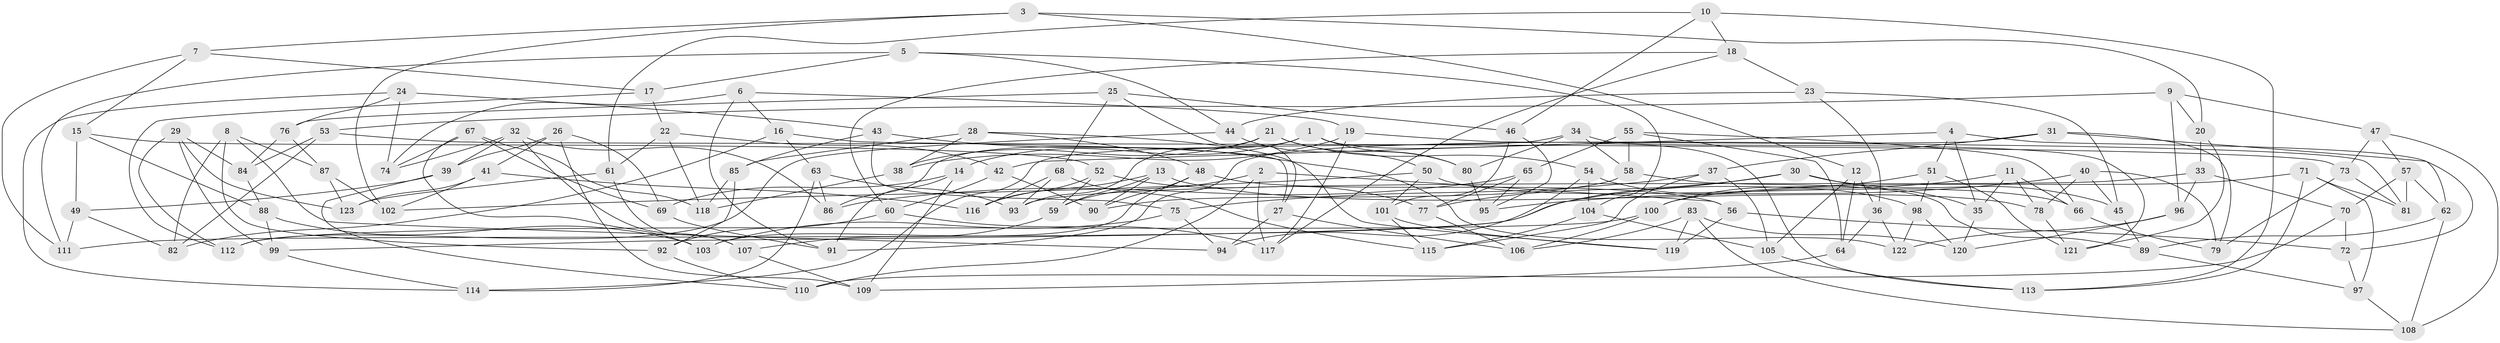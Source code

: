 // coarse degree distribution, {4: 0.7558139534883721, 5: 0.08139534883720931, 3: 0.046511627906976744, 6: 0.05813953488372093, 10: 0.011627906976744186, 8: 0.011627906976744186, 7: 0.023255813953488372, 15: 0.011627906976744186}
// Generated by graph-tools (version 1.1) at 2025/01/03/04/25 22:01:21]
// undirected, 123 vertices, 246 edges
graph export_dot {
graph [start="1"]
  node [color=gray90,style=filled];
  1;
  2;
  3;
  4;
  5;
  6;
  7;
  8;
  9;
  10;
  11;
  12;
  13;
  14;
  15;
  16;
  17;
  18;
  19;
  20;
  21;
  22;
  23;
  24;
  25;
  26;
  27;
  28;
  29;
  30;
  31;
  32;
  33;
  34;
  35;
  36;
  37;
  38;
  39;
  40;
  41;
  42;
  43;
  44;
  45;
  46;
  47;
  48;
  49;
  50;
  51;
  52;
  53;
  54;
  55;
  56;
  57;
  58;
  59;
  60;
  61;
  62;
  63;
  64;
  65;
  66;
  67;
  68;
  69;
  70;
  71;
  72;
  73;
  74;
  75;
  76;
  77;
  78;
  79;
  80;
  81;
  82;
  83;
  84;
  85;
  86;
  87;
  88;
  89;
  90;
  91;
  92;
  93;
  94;
  95;
  96;
  97;
  98;
  99;
  100;
  101;
  102;
  103;
  104;
  105;
  106;
  107;
  108;
  109;
  110;
  111;
  112;
  113;
  114;
  115;
  116;
  117;
  118;
  119;
  120;
  121;
  122;
  123;
  1 -- 86;
  1 -- 80;
  1 -- 14;
  1 -- 113;
  2 -- 117;
  2 -- 56;
  2 -- 59;
  2 -- 110;
  3 -- 102;
  3 -- 7;
  3 -- 12;
  3 -- 20;
  4 -- 51;
  4 -- 42;
  4 -- 72;
  4 -- 35;
  5 -- 111;
  5 -- 44;
  5 -- 17;
  5 -- 104;
  6 -- 91;
  6 -- 19;
  6 -- 74;
  6 -- 16;
  7 -- 17;
  7 -- 111;
  7 -- 15;
  8 -- 87;
  8 -- 82;
  8 -- 94;
  8 -- 92;
  9 -- 47;
  9 -- 20;
  9 -- 53;
  9 -- 96;
  10 -- 113;
  10 -- 61;
  10 -- 46;
  10 -- 18;
  11 -- 35;
  11 -- 111;
  11 -- 78;
  11 -- 66;
  12 -- 105;
  12 -- 36;
  12 -- 64;
  13 -- 59;
  13 -- 90;
  13 -- 116;
  13 -- 78;
  14 -- 69;
  14 -- 91;
  14 -- 109;
  15 -- 88;
  15 -- 49;
  15 -- 52;
  16 -- 63;
  16 -- 27;
  16 -- 82;
  17 -- 22;
  17 -- 112;
  18 -- 60;
  18 -- 23;
  18 -- 117;
  19 -- 81;
  19 -- 38;
  19 -- 117;
  20 -- 33;
  20 -- 121;
  21 -- 93;
  21 -- 54;
  21 -- 80;
  21 -- 38;
  22 -- 61;
  22 -- 42;
  22 -- 118;
  23 -- 44;
  23 -- 36;
  23 -- 45;
  24 -- 76;
  24 -- 74;
  24 -- 114;
  24 -- 43;
  25 -- 68;
  25 -- 27;
  25 -- 76;
  25 -- 46;
  26 -- 39;
  26 -- 69;
  26 -- 41;
  26 -- 109;
  27 -- 106;
  27 -- 94;
  28 -- 38;
  28 -- 119;
  28 -- 48;
  28 -- 85;
  29 -- 112;
  29 -- 123;
  29 -- 99;
  29 -- 84;
  30 -- 35;
  30 -- 99;
  30 -- 45;
  30 -- 77;
  31 -- 91;
  31 -- 62;
  31 -- 79;
  31 -- 37;
  32 -- 107;
  32 -- 86;
  32 -- 74;
  32 -- 39;
  33 -- 93;
  33 -- 96;
  33 -- 70;
  34 -- 121;
  34 -- 58;
  34 -- 80;
  34 -- 114;
  35 -- 120;
  36 -- 64;
  36 -- 122;
  37 -- 115;
  37 -- 75;
  37 -- 105;
  38 -- 118;
  39 -- 49;
  39 -- 110;
  40 -- 78;
  40 -- 79;
  40 -- 95;
  40 -- 45;
  41 -- 116;
  41 -- 102;
  41 -- 123;
  42 -- 90;
  42 -- 60;
  43 -- 75;
  43 -- 122;
  43 -- 85;
  44 -- 50;
  44 -- 112;
  45 -- 89;
  46 -- 95;
  46 -- 101;
  47 -- 73;
  47 -- 57;
  47 -- 108;
  48 -- 90;
  48 -- 103;
  48 -- 56;
  49 -- 111;
  49 -- 82;
  50 -- 66;
  50 -- 101;
  50 -- 102;
  51 -- 98;
  51 -- 100;
  51 -- 121;
  52 -- 77;
  52 -- 59;
  52 -- 116;
  53 -- 73;
  53 -- 82;
  53 -- 84;
  54 -- 104;
  54 -- 94;
  54 -- 98;
  55 -- 58;
  55 -- 64;
  55 -- 65;
  55 -- 66;
  56 -- 72;
  56 -- 119;
  57 -- 81;
  57 -- 62;
  57 -- 70;
  58 -- 90;
  58 -- 89;
  59 -- 107;
  60 -- 92;
  60 -- 117;
  61 -- 123;
  61 -- 107;
  62 -- 108;
  62 -- 89;
  63 -- 93;
  63 -- 86;
  63 -- 114;
  64 -- 109;
  65 -- 86;
  65 -- 77;
  65 -- 95;
  66 -- 79;
  67 -- 103;
  67 -- 69;
  67 -- 74;
  67 -- 118;
  68 -- 115;
  68 -- 116;
  68 -- 93;
  69 -- 91;
  70 -- 72;
  70 -- 110;
  71 -- 81;
  71 -- 113;
  71 -- 100;
  71 -- 97;
  72 -- 97;
  73 -- 81;
  73 -- 79;
  75 -- 94;
  75 -- 103;
  76 -- 87;
  76 -- 84;
  77 -- 106;
  78 -- 121;
  80 -- 95;
  83 -- 108;
  83 -- 106;
  83 -- 119;
  83 -- 120;
  84 -- 88;
  85 -- 118;
  85 -- 92;
  87 -- 123;
  87 -- 102;
  88 -- 103;
  88 -- 99;
  89 -- 97;
  92 -- 110;
  96 -- 120;
  96 -- 122;
  97 -- 108;
  98 -- 120;
  98 -- 122;
  99 -- 114;
  100 -- 112;
  100 -- 106;
  101 -- 115;
  101 -- 119;
  104 -- 115;
  104 -- 105;
  105 -- 113;
  107 -- 109;
}
